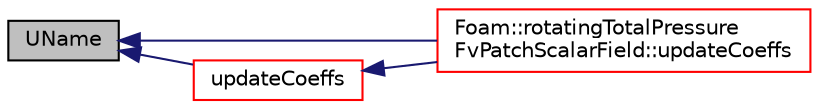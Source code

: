 digraph "UName"
{
  bgcolor="transparent";
  edge [fontname="Helvetica",fontsize="10",labelfontname="Helvetica",labelfontsize="10"];
  node [fontname="Helvetica",fontsize="10",shape=record];
  rankdir="LR";
  Node33 [label="UName",height=0.2,width=0.4,color="black", fillcolor="grey75", style="filled", fontcolor="black"];
  Node33 -> Node34 [dir="back",color="midnightblue",fontsize="10",style="solid",fontname="Helvetica"];
  Node34 [label="Foam::rotatingTotalPressure\lFvPatchScalarField::updateCoeffs",height=0.2,width=0.4,color="red",URL="$a23065.html#a7e24eafac629d3733181cd942d4c902f",tooltip="Update the coefficients associated with the patch field. "];
  Node33 -> Node36 [dir="back",color="midnightblue",fontsize="10",style="solid",fontname="Helvetica"];
  Node36 [label="updateCoeffs",height=0.2,width=0.4,color="red",URL="$a23101.html#a7e24eafac629d3733181cd942d4c902f",tooltip="Update the coefficients associated with the patch field. "];
  Node36 -> Node34 [dir="back",color="midnightblue",fontsize="10",style="solid",fontname="Helvetica"];
}
